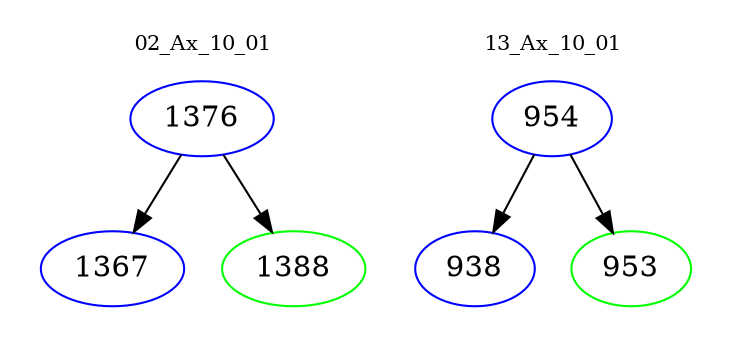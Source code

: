 digraph{
subgraph cluster_0 {
color = white
label = "02_Ax_10_01";
fontsize=10;
T0_1376 [label="1376", color="blue"]
T0_1376 -> T0_1367 [color="black"]
T0_1367 [label="1367", color="blue"]
T0_1376 -> T0_1388 [color="black"]
T0_1388 [label="1388", color="green"]
}
subgraph cluster_1 {
color = white
label = "13_Ax_10_01";
fontsize=10;
T1_954 [label="954", color="blue"]
T1_954 -> T1_938 [color="black"]
T1_938 [label="938", color="blue"]
T1_954 -> T1_953 [color="black"]
T1_953 [label="953", color="green"]
}
}
